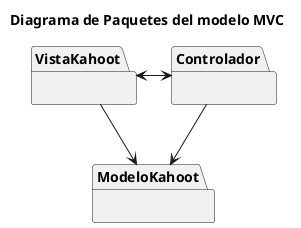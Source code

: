 @startuml
title Diagrama de Paquetes del modelo MVC
hide circle

package ModeloKahoot{
}

package VistaKahoot{
}

package Controlador{

}

Controlador --> ModeloKahoot
VistaKahoot --> ModeloKahoot
VistaKahoot <-> Controlador

@enduml